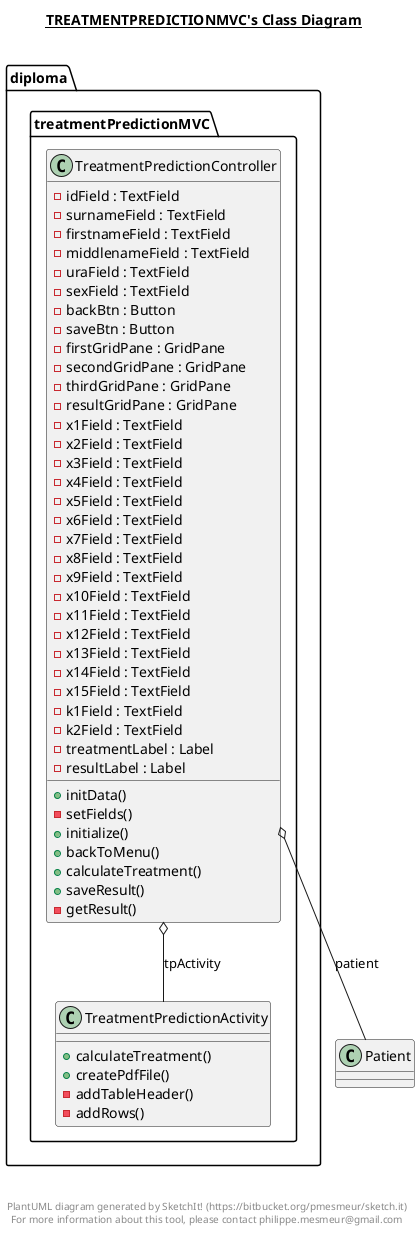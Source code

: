 @startuml

title __TREATMENTPREDICTIONMVC's Class Diagram__\n

  package diploma {
    package diploma.treatmentPredictionMVC {
      class TreatmentPredictionActivity {
          + calculateTreatment()
          + createPdfFile()
          - addTableHeader()
          - addRows()
      }
    }
  }
  

  package diploma {
    package diploma.treatmentPredictionMVC {
      class TreatmentPredictionController {
          - idField : TextField
          - surnameField : TextField
          - firstnameField : TextField
          - middlenameField : TextField
          - uraField : TextField
          - sexField : TextField
          - backBtn : Button
          - saveBtn : Button
          - firstGridPane : GridPane
          - secondGridPane : GridPane
          - thirdGridPane : GridPane
          - resultGridPane : GridPane
          - x1Field : TextField
          - x2Field : TextField
          - x3Field : TextField
          - x4Field : TextField
          - x5Field : TextField
          - x6Field : TextField
          - x7Field : TextField
          - x8Field : TextField
          - x9Field : TextField
          - x10Field : TextField
          - x11Field : TextField
          - x12Field : TextField
          - x13Field : TextField
          - x14Field : TextField
          - x15Field : TextField
          - k1Field : TextField
          - k2Field : TextField
          - treatmentLabel : Label
          - resultLabel : Label
          + initData()
          - setFields()
          + initialize()
          + backToMenu()
          + calculateTreatment()
          + saveResult()
          - getResult()
      }
    }
  }
  

  TreatmentPredictionController o-- Patient : patient
  TreatmentPredictionController o-- TreatmentPredictionActivity : tpActivity


right footer


PlantUML diagram generated by SketchIt! (https://bitbucket.org/pmesmeur/sketch.it)
For more information about this tool, please contact philippe.mesmeur@gmail.com
endfooter

@enduml
